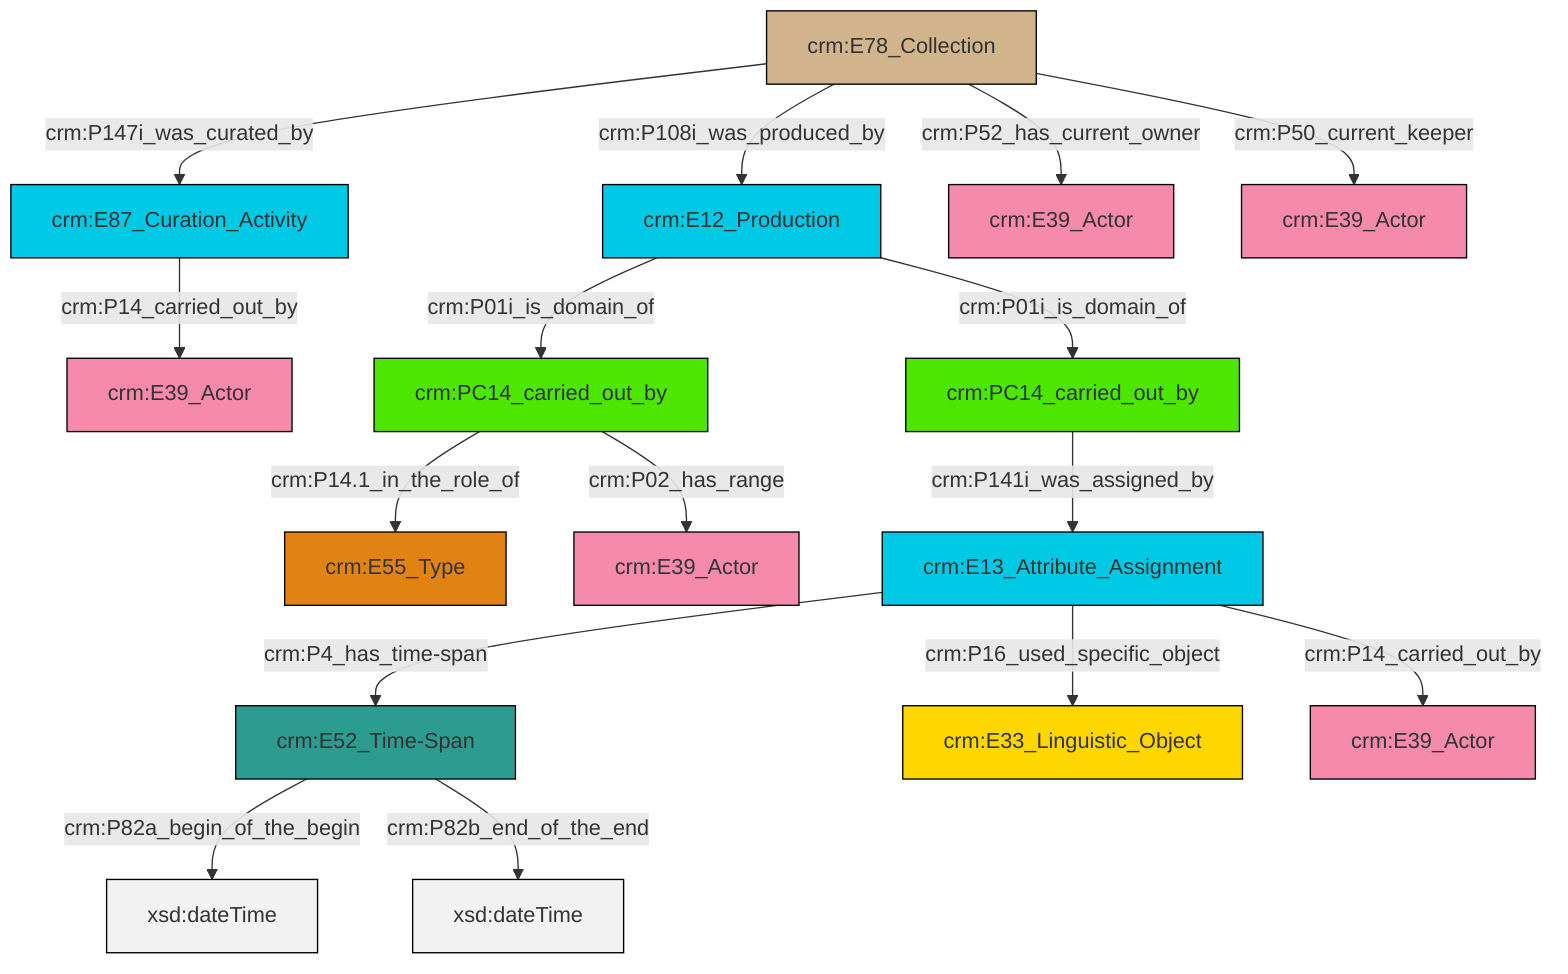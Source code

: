 graph TD
classDef Literal fill:#f2f2f2,stroke:#000000;
classDef CRM_Entity fill:#FFFFFF,stroke:#000000;
classDef Temporal_Entity fill:#00C9E6, stroke:#000000;
classDef Type fill:#E18312, stroke:#000000;
classDef Time-Span fill:#2C9C91, stroke:#000000;
classDef Appellation fill:#FFEB7F, stroke:#000000;
classDef Place fill:#008836, stroke:#000000;
classDef Persistent_Item fill:#B266B2, stroke:#000000;
classDef Conceptual_Object fill:#FFD700, stroke:#000000;
classDef Physical_Thing fill:#D2B48C, stroke:#000000;
classDef Actor fill:#f58aad, stroke:#000000;
classDef PC_Classes fill:#4ce600, stroke:#000000;
classDef Multi fill:#cccccc,stroke:#000000;

0["crm:E13_Attribute_Assignment"]:::Temporal_Entity -->|crm:P4_has_time-span| 1["crm:E52_Time-Span"]:::Time-Span
1["crm:E52_Time-Span"]:::Time-Span -->|crm:P82a_begin_of_the_begin| 2[xsd:dateTime]:::Literal
3["crm:PC14_carried_out_by"]:::PC_Classes -->|crm:P14.1_in_the_role_of| 4["crm:E55_Type"]:::Type
0["crm:E13_Attribute_Assignment"]:::Temporal_Entity -->|crm:P16_used_specific_object| 5["crm:E33_Linguistic_Object"]:::Conceptual_Object
0["crm:E13_Attribute_Assignment"]:::Temporal_Entity -->|crm:P14_carried_out_by| 9["crm:E39_Actor"]:::Actor
10["crm:E87_Curation_Activity"]:::Temporal_Entity -->|crm:P14_carried_out_by| 11["crm:E39_Actor"]:::Actor
7["crm:E78_Collection"]:::Physical_Thing -->|crm:P147i_was_curated_by| 10["crm:E87_Curation_Activity"]:::Temporal_Entity
17["crm:PC14_carried_out_by"]:::PC_Classes -->|crm:P141i_was_assigned_by| 0["crm:E13_Attribute_Assignment"]:::Temporal_Entity
19["crm:E12_Production"]:::Temporal_Entity -->|crm:P01i_is_domain_of| 3["crm:PC14_carried_out_by"]:::PC_Classes
7["crm:E78_Collection"]:::Physical_Thing -->|crm:P108i_was_produced_by| 19["crm:E12_Production"]:::Temporal_Entity
1["crm:E52_Time-Span"]:::Time-Span -->|crm:P82b_end_of_the_end| 26[xsd:dateTime]:::Literal
7["crm:E78_Collection"]:::Physical_Thing -->|crm:P52_has_current_owner| 24["crm:E39_Actor"]:::Actor
7["crm:E78_Collection"]:::Physical_Thing -->|crm:P50_current_keeper| 14["crm:E39_Actor"]:::Actor
19["crm:E12_Production"]:::Temporal_Entity -->|crm:P01i_is_domain_of| 17["crm:PC14_carried_out_by"]:::PC_Classes
3["crm:PC14_carried_out_by"]:::PC_Classes -->|crm:P02_has_range| 12["crm:E39_Actor"]:::Actor